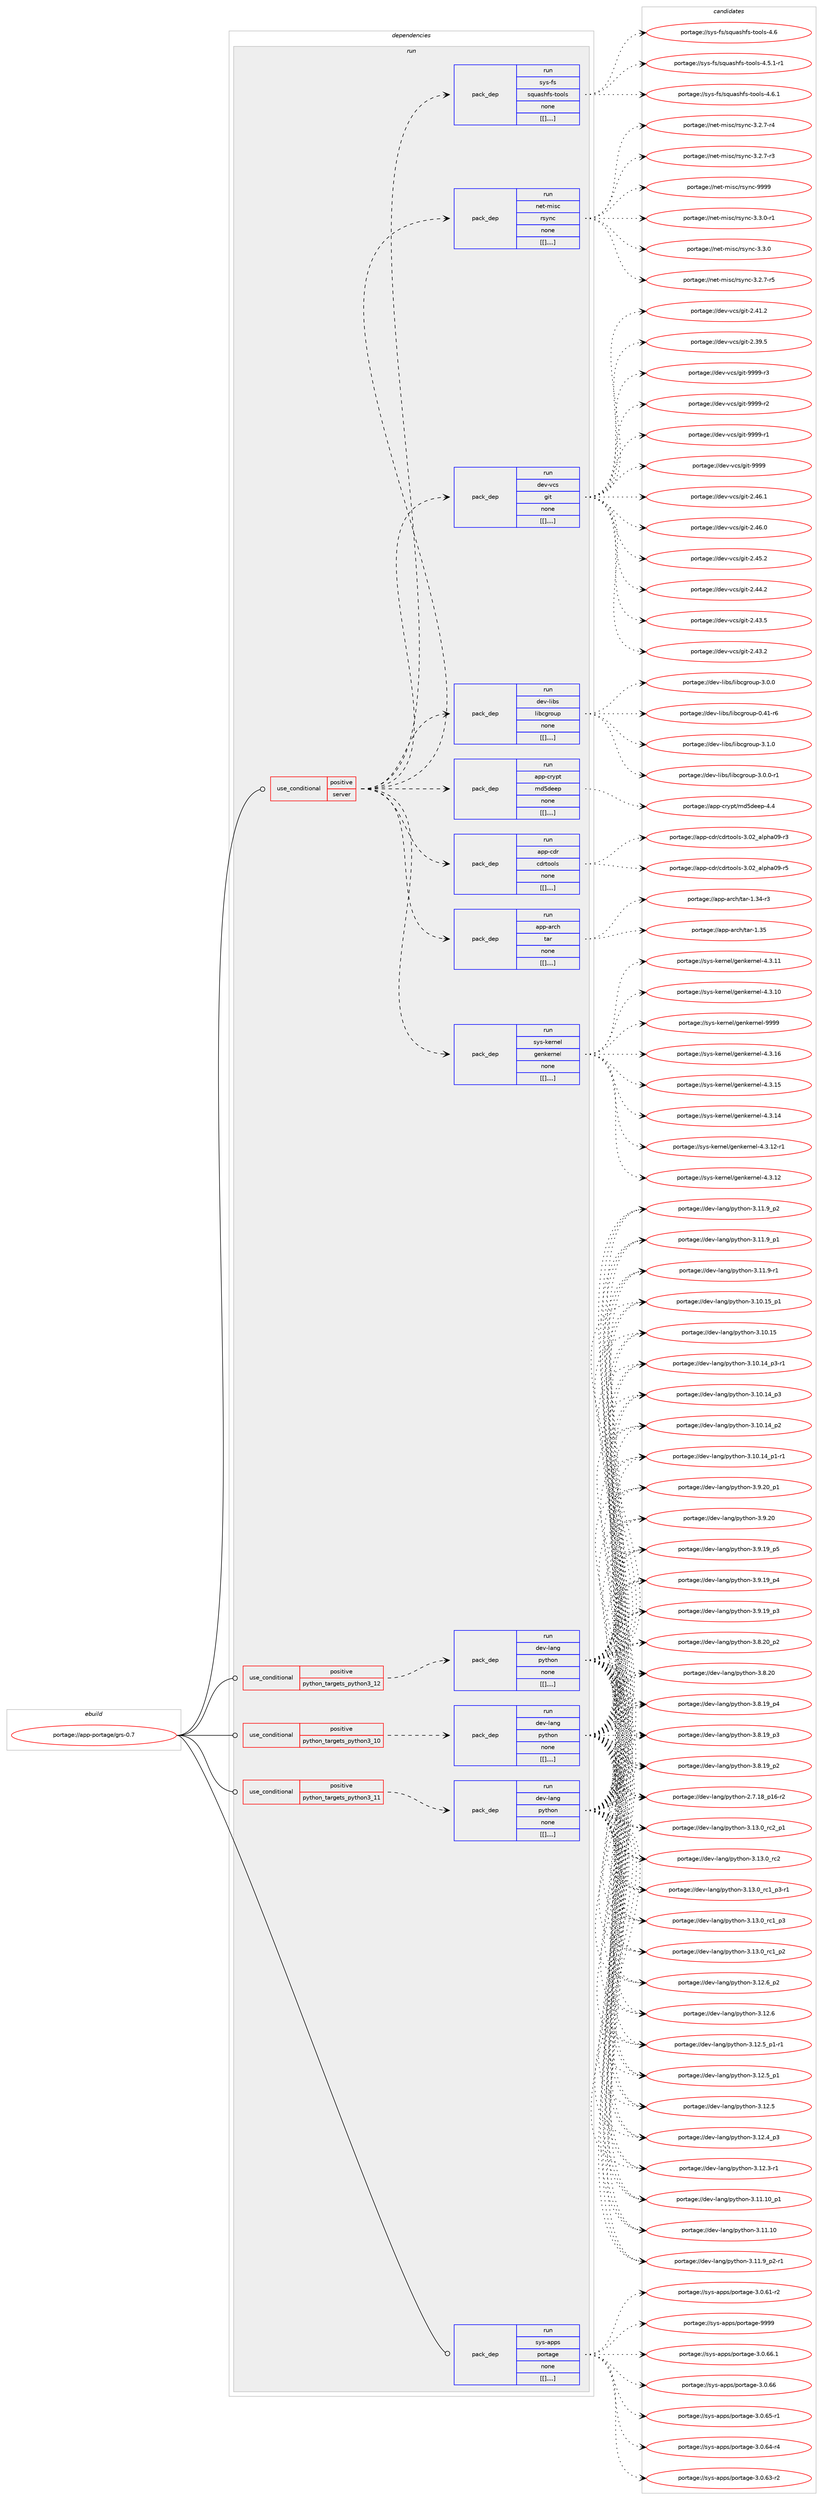 digraph prolog {

# *************
# Graph options
# *************

newrank=true;
concentrate=true;
compound=true;
graph [rankdir=LR,fontname=Helvetica,fontsize=10,ranksep=1.5];#, ranksep=2.5, nodesep=0.2];
edge  [arrowhead=vee];
node  [fontname=Helvetica,fontsize=10];

# **********
# The ebuild
# **********

subgraph cluster_leftcol {
color=gray;
label=<<i>ebuild</i>>;
id [label="portage://app-portage/grs-0.7", color=red, width=4, href="../app-portage/grs-0.7.svg"];
}

# ****************
# The dependencies
# ****************

subgraph cluster_midcol {
color=gray;
label=<<i>dependencies</i>>;
subgraph cluster_compile {
fillcolor="#eeeeee";
style=filled;
label=<<i>compile</i>>;
}
subgraph cluster_compileandrun {
fillcolor="#eeeeee";
style=filled;
label=<<i>compile and run</i>>;
}
subgraph cluster_run {
fillcolor="#eeeeee";
style=filled;
label=<<i>run</i>>;
subgraph cond14448 {
dependency51091 [label=<<TABLE BORDER="0" CELLBORDER="1" CELLSPACING="0" CELLPADDING="4"><TR><TD ROWSPAN="3" CELLPADDING="10">use_conditional</TD></TR><TR><TD>positive</TD></TR><TR><TD>python_targets_python3_10</TD></TR></TABLE>>, shape=none, color=red];
subgraph pack36184 {
dependency51092 [label=<<TABLE BORDER="0" CELLBORDER="1" CELLSPACING="0" CELLPADDING="4" WIDTH="220"><TR><TD ROWSPAN="6" CELLPADDING="30">pack_dep</TD></TR><TR><TD WIDTH="110">run</TD></TR><TR><TD>dev-lang</TD></TR><TR><TD>python</TD></TR><TR><TD>none</TD></TR><TR><TD>[[],,,,]</TD></TR></TABLE>>, shape=none, color=blue];
}
dependency51091:e -> dependency51092:w [weight=20,style="dashed",arrowhead="vee"];
}
id:e -> dependency51091:w [weight=20,style="solid",arrowhead="odot"];
subgraph cond14449 {
dependency51093 [label=<<TABLE BORDER="0" CELLBORDER="1" CELLSPACING="0" CELLPADDING="4"><TR><TD ROWSPAN="3" CELLPADDING="10">use_conditional</TD></TR><TR><TD>positive</TD></TR><TR><TD>python_targets_python3_11</TD></TR></TABLE>>, shape=none, color=red];
subgraph pack36185 {
dependency51094 [label=<<TABLE BORDER="0" CELLBORDER="1" CELLSPACING="0" CELLPADDING="4" WIDTH="220"><TR><TD ROWSPAN="6" CELLPADDING="30">pack_dep</TD></TR><TR><TD WIDTH="110">run</TD></TR><TR><TD>dev-lang</TD></TR><TR><TD>python</TD></TR><TR><TD>none</TD></TR><TR><TD>[[],,,,]</TD></TR></TABLE>>, shape=none, color=blue];
}
dependency51093:e -> dependency51094:w [weight=20,style="dashed",arrowhead="vee"];
}
id:e -> dependency51093:w [weight=20,style="solid",arrowhead="odot"];
subgraph cond14450 {
dependency51095 [label=<<TABLE BORDER="0" CELLBORDER="1" CELLSPACING="0" CELLPADDING="4"><TR><TD ROWSPAN="3" CELLPADDING="10">use_conditional</TD></TR><TR><TD>positive</TD></TR><TR><TD>python_targets_python3_12</TD></TR></TABLE>>, shape=none, color=red];
subgraph pack36186 {
dependency51096 [label=<<TABLE BORDER="0" CELLBORDER="1" CELLSPACING="0" CELLPADDING="4" WIDTH="220"><TR><TD ROWSPAN="6" CELLPADDING="30">pack_dep</TD></TR><TR><TD WIDTH="110">run</TD></TR><TR><TD>dev-lang</TD></TR><TR><TD>python</TD></TR><TR><TD>none</TD></TR><TR><TD>[[],,,,]</TD></TR></TABLE>>, shape=none, color=blue];
}
dependency51095:e -> dependency51096:w [weight=20,style="dashed",arrowhead="vee"];
}
id:e -> dependency51095:w [weight=20,style="solid",arrowhead="odot"];
subgraph cond14451 {
dependency51097 [label=<<TABLE BORDER="0" CELLBORDER="1" CELLSPACING="0" CELLPADDING="4"><TR><TD ROWSPAN="3" CELLPADDING="10">use_conditional</TD></TR><TR><TD>positive</TD></TR><TR><TD>server</TD></TR></TABLE>>, shape=none, color=red];
subgraph pack36187 {
dependency51098 [label=<<TABLE BORDER="0" CELLBORDER="1" CELLSPACING="0" CELLPADDING="4" WIDTH="220"><TR><TD ROWSPAN="6" CELLPADDING="30">pack_dep</TD></TR><TR><TD WIDTH="110">run</TD></TR><TR><TD>app-arch</TD></TR><TR><TD>tar</TD></TR><TR><TD>none</TD></TR><TR><TD>[[],,,,]</TD></TR></TABLE>>, shape=none, color=blue];
}
dependency51097:e -> dependency51098:w [weight=20,style="dashed",arrowhead="vee"];
subgraph pack36188 {
dependency51099 [label=<<TABLE BORDER="0" CELLBORDER="1" CELLSPACING="0" CELLPADDING="4" WIDTH="220"><TR><TD ROWSPAN="6" CELLPADDING="30">pack_dep</TD></TR><TR><TD WIDTH="110">run</TD></TR><TR><TD>app-cdr</TD></TR><TR><TD>cdrtools</TD></TR><TR><TD>none</TD></TR><TR><TD>[[],,,,]</TD></TR></TABLE>>, shape=none, color=blue];
}
dependency51097:e -> dependency51099:w [weight=20,style="dashed",arrowhead="vee"];
subgraph pack36189 {
dependency51100 [label=<<TABLE BORDER="0" CELLBORDER="1" CELLSPACING="0" CELLPADDING="4" WIDTH="220"><TR><TD ROWSPAN="6" CELLPADDING="30">pack_dep</TD></TR><TR><TD WIDTH="110">run</TD></TR><TR><TD>app-crypt</TD></TR><TR><TD>md5deep</TD></TR><TR><TD>none</TD></TR><TR><TD>[[],,,,]</TD></TR></TABLE>>, shape=none, color=blue];
}
dependency51097:e -> dependency51100:w [weight=20,style="dashed",arrowhead="vee"];
subgraph pack36190 {
dependency51101 [label=<<TABLE BORDER="0" CELLBORDER="1" CELLSPACING="0" CELLPADDING="4" WIDTH="220"><TR><TD ROWSPAN="6" CELLPADDING="30">pack_dep</TD></TR><TR><TD WIDTH="110">run</TD></TR><TR><TD>dev-libs</TD></TR><TR><TD>libcgroup</TD></TR><TR><TD>none</TD></TR><TR><TD>[[],,,,]</TD></TR></TABLE>>, shape=none, color=blue];
}
dependency51097:e -> dependency51101:w [weight=20,style="dashed",arrowhead="vee"];
subgraph pack36191 {
dependency51102 [label=<<TABLE BORDER="0" CELLBORDER="1" CELLSPACING="0" CELLPADDING="4" WIDTH="220"><TR><TD ROWSPAN="6" CELLPADDING="30">pack_dep</TD></TR><TR><TD WIDTH="110">run</TD></TR><TR><TD>dev-vcs</TD></TR><TR><TD>git</TD></TR><TR><TD>none</TD></TR><TR><TD>[[],,,,]</TD></TR></TABLE>>, shape=none, color=blue];
}
dependency51097:e -> dependency51102:w [weight=20,style="dashed",arrowhead="vee"];
subgraph pack36192 {
dependency51103 [label=<<TABLE BORDER="0" CELLBORDER="1" CELLSPACING="0" CELLPADDING="4" WIDTH="220"><TR><TD ROWSPAN="6" CELLPADDING="30">pack_dep</TD></TR><TR><TD WIDTH="110">run</TD></TR><TR><TD>net-misc</TD></TR><TR><TD>rsync</TD></TR><TR><TD>none</TD></TR><TR><TD>[[],,,,]</TD></TR></TABLE>>, shape=none, color=blue];
}
dependency51097:e -> dependency51103:w [weight=20,style="dashed",arrowhead="vee"];
subgraph pack36193 {
dependency51104 [label=<<TABLE BORDER="0" CELLBORDER="1" CELLSPACING="0" CELLPADDING="4" WIDTH="220"><TR><TD ROWSPAN="6" CELLPADDING="30">pack_dep</TD></TR><TR><TD WIDTH="110">run</TD></TR><TR><TD>sys-fs</TD></TR><TR><TD>squashfs-tools</TD></TR><TR><TD>none</TD></TR><TR><TD>[[],,,,]</TD></TR></TABLE>>, shape=none, color=blue];
}
dependency51097:e -> dependency51104:w [weight=20,style="dashed",arrowhead="vee"];
subgraph pack36194 {
dependency51105 [label=<<TABLE BORDER="0" CELLBORDER="1" CELLSPACING="0" CELLPADDING="4" WIDTH="220"><TR><TD ROWSPAN="6" CELLPADDING="30">pack_dep</TD></TR><TR><TD WIDTH="110">run</TD></TR><TR><TD>sys-kernel</TD></TR><TR><TD>genkernel</TD></TR><TR><TD>none</TD></TR><TR><TD>[[],,,,]</TD></TR></TABLE>>, shape=none, color=blue];
}
dependency51097:e -> dependency51105:w [weight=20,style="dashed",arrowhead="vee"];
}
id:e -> dependency51097:w [weight=20,style="solid",arrowhead="odot"];
subgraph pack36195 {
dependency51106 [label=<<TABLE BORDER="0" CELLBORDER="1" CELLSPACING="0" CELLPADDING="4" WIDTH="220"><TR><TD ROWSPAN="6" CELLPADDING="30">pack_dep</TD></TR><TR><TD WIDTH="110">run</TD></TR><TR><TD>sys-apps</TD></TR><TR><TD>portage</TD></TR><TR><TD>none</TD></TR><TR><TD>[[],,,,]</TD></TR></TABLE>>, shape=none, color=blue];
}
id:e -> dependency51106:w [weight=20,style="solid",arrowhead="odot"];
}
}

# **************
# The candidates
# **************

subgraph cluster_choices {
rank=same;
color=gray;
label=<<i>candidates</i>>;

subgraph choice36184 {
color=black;
nodesep=1;
choice100101118451089711010347112121116104111110455146495146489511499509511249 [label="portage://dev-lang/python-3.13.0_rc2_p1", color=red, width=4,href="../dev-lang/python-3.13.0_rc2_p1.svg"];
choice10010111845108971101034711212111610411111045514649514648951149950 [label="portage://dev-lang/python-3.13.0_rc2", color=red, width=4,href="../dev-lang/python-3.13.0_rc2.svg"];
choice1001011184510897110103471121211161041111104551464951464895114994995112514511449 [label="portage://dev-lang/python-3.13.0_rc1_p3-r1", color=red, width=4,href="../dev-lang/python-3.13.0_rc1_p3-r1.svg"];
choice100101118451089711010347112121116104111110455146495146489511499499511251 [label="portage://dev-lang/python-3.13.0_rc1_p3", color=red, width=4,href="../dev-lang/python-3.13.0_rc1_p3.svg"];
choice100101118451089711010347112121116104111110455146495146489511499499511250 [label="portage://dev-lang/python-3.13.0_rc1_p2", color=red, width=4,href="../dev-lang/python-3.13.0_rc1_p2.svg"];
choice100101118451089711010347112121116104111110455146495046549511250 [label="portage://dev-lang/python-3.12.6_p2", color=red, width=4,href="../dev-lang/python-3.12.6_p2.svg"];
choice10010111845108971101034711212111610411111045514649504654 [label="portage://dev-lang/python-3.12.6", color=red, width=4,href="../dev-lang/python-3.12.6.svg"];
choice1001011184510897110103471121211161041111104551464950465395112494511449 [label="portage://dev-lang/python-3.12.5_p1-r1", color=red, width=4,href="../dev-lang/python-3.12.5_p1-r1.svg"];
choice100101118451089711010347112121116104111110455146495046539511249 [label="portage://dev-lang/python-3.12.5_p1", color=red, width=4,href="../dev-lang/python-3.12.5_p1.svg"];
choice10010111845108971101034711212111610411111045514649504653 [label="portage://dev-lang/python-3.12.5", color=red, width=4,href="../dev-lang/python-3.12.5.svg"];
choice100101118451089711010347112121116104111110455146495046529511251 [label="portage://dev-lang/python-3.12.4_p3", color=red, width=4,href="../dev-lang/python-3.12.4_p3.svg"];
choice100101118451089711010347112121116104111110455146495046514511449 [label="portage://dev-lang/python-3.12.3-r1", color=red, width=4,href="../dev-lang/python-3.12.3-r1.svg"];
choice10010111845108971101034711212111610411111045514649494649489511249 [label="portage://dev-lang/python-3.11.10_p1", color=red, width=4,href="../dev-lang/python-3.11.10_p1.svg"];
choice1001011184510897110103471121211161041111104551464949464948 [label="portage://dev-lang/python-3.11.10", color=red, width=4,href="../dev-lang/python-3.11.10.svg"];
choice1001011184510897110103471121211161041111104551464949465795112504511449 [label="portage://dev-lang/python-3.11.9_p2-r1", color=red, width=4,href="../dev-lang/python-3.11.9_p2-r1.svg"];
choice100101118451089711010347112121116104111110455146494946579511250 [label="portage://dev-lang/python-3.11.9_p2", color=red, width=4,href="../dev-lang/python-3.11.9_p2.svg"];
choice100101118451089711010347112121116104111110455146494946579511249 [label="portage://dev-lang/python-3.11.9_p1", color=red, width=4,href="../dev-lang/python-3.11.9_p1.svg"];
choice100101118451089711010347112121116104111110455146494946574511449 [label="portage://dev-lang/python-3.11.9-r1", color=red, width=4,href="../dev-lang/python-3.11.9-r1.svg"];
choice10010111845108971101034711212111610411111045514649484649539511249 [label="portage://dev-lang/python-3.10.15_p1", color=red, width=4,href="../dev-lang/python-3.10.15_p1.svg"];
choice1001011184510897110103471121211161041111104551464948464953 [label="portage://dev-lang/python-3.10.15", color=red, width=4,href="../dev-lang/python-3.10.15.svg"];
choice100101118451089711010347112121116104111110455146494846495295112514511449 [label="portage://dev-lang/python-3.10.14_p3-r1", color=red, width=4,href="../dev-lang/python-3.10.14_p3-r1.svg"];
choice10010111845108971101034711212111610411111045514649484649529511251 [label="portage://dev-lang/python-3.10.14_p3", color=red, width=4,href="../dev-lang/python-3.10.14_p3.svg"];
choice10010111845108971101034711212111610411111045514649484649529511250 [label="portage://dev-lang/python-3.10.14_p2", color=red, width=4,href="../dev-lang/python-3.10.14_p2.svg"];
choice100101118451089711010347112121116104111110455146494846495295112494511449 [label="portage://dev-lang/python-3.10.14_p1-r1", color=red, width=4,href="../dev-lang/python-3.10.14_p1-r1.svg"];
choice100101118451089711010347112121116104111110455146574650489511249 [label="portage://dev-lang/python-3.9.20_p1", color=red, width=4,href="../dev-lang/python-3.9.20_p1.svg"];
choice10010111845108971101034711212111610411111045514657465048 [label="portage://dev-lang/python-3.9.20", color=red, width=4,href="../dev-lang/python-3.9.20.svg"];
choice100101118451089711010347112121116104111110455146574649579511253 [label="portage://dev-lang/python-3.9.19_p5", color=red, width=4,href="../dev-lang/python-3.9.19_p5.svg"];
choice100101118451089711010347112121116104111110455146574649579511252 [label="portage://dev-lang/python-3.9.19_p4", color=red, width=4,href="../dev-lang/python-3.9.19_p4.svg"];
choice100101118451089711010347112121116104111110455146574649579511251 [label="portage://dev-lang/python-3.9.19_p3", color=red, width=4,href="../dev-lang/python-3.9.19_p3.svg"];
choice100101118451089711010347112121116104111110455146564650489511250 [label="portage://dev-lang/python-3.8.20_p2", color=red, width=4,href="../dev-lang/python-3.8.20_p2.svg"];
choice10010111845108971101034711212111610411111045514656465048 [label="portage://dev-lang/python-3.8.20", color=red, width=4,href="../dev-lang/python-3.8.20.svg"];
choice100101118451089711010347112121116104111110455146564649579511252 [label="portage://dev-lang/python-3.8.19_p4", color=red, width=4,href="../dev-lang/python-3.8.19_p4.svg"];
choice100101118451089711010347112121116104111110455146564649579511251 [label="portage://dev-lang/python-3.8.19_p3", color=red, width=4,href="../dev-lang/python-3.8.19_p3.svg"];
choice100101118451089711010347112121116104111110455146564649579511250 [label="portage://dev-lang/python-3.8.19_p2", color=red, width=4,href="../dev-lang/python-3.8.19_p2.svg"];
choice100101118451089711010347112121116104111110455046554649569511249544511450 [label="portage://dev-lang/python-2.7.18_p16-r2", color=red, width=4,href="../dev-lang/python-2.7.18_p16-r2.svg"];
dependency51092:e -> choice100101118451089711010347112121116104111110455146495146489511499509511249:w [style=dotted,weight="100"];
dependency51092:e -> choice10010111845108971101034711212111610411111045514649514648951149950:w [style=dotted,weight="100"];
dependency51092:e -> choice1001011184510897110103471121211161041111104551464951464895114994995112514511449:w [style=dotted,weight="100"];
dependency51092:e -> choice100101118451089711010347112121116104111110455146495146489511499499511251:w [style=dotted,weight="100"];
dependency51092:e -> choice100101118451089711010347112121116104111110455146495146489511499499511250:w [style=dotted,weight="100"];
dependency51092:e -> choice100101118451089711010347112121116104111110455146495046549511250:w [style=dotted,weight="100"];
dependency51092:e -> choice10010111845108971101034711212111610411111045514649504654:w [style=dotted,weight="100"];
dependency51092:e -> choice1001011184510897110103471121211161041111104551464950465395112494511449:w [style=dotted,weight="100"];
dependency51092:e -> choice100101118451089711010347112121116104111110455146495046539511249:w [style=dotted,weight="100"];
dependency51092:e -> choice10010111845108971101034711212111610411111045514649504653:w [style=dotted,weight="100"];
dependency51092:e -> choice100101118451089711010347112121116104111110455146495046529511251:w [style=dotted,weight="100"];
dependency51092:e -> choice100101118451089711010347112121116104111110455146495046514511449:w [style=dotted,weight="100"];
dependency51092:e -> choice10010111845108971101034711212111610411111045514649494649489511249:w [style=dotted,weight="100"];
dependency51092:e -> choice1001011184510897110103471121211161041111104551464949464948:w [style=dotted,weight="100"];
dependency51092:e -> choice1001011184510897110103471121211161041111104551464949465795112504511449:w [style=dotted,weight="100"];
dependency51092:e -> choice100101118451089711010347112121116104111110455146494946579511250:w [style=dotted,weight="100"];
dependency51092:e -> choice100101118451089711010347112121116104111110455146494946579511249:w [style=dotted,weight="100"];
dependency51092:e -> choice100101118451089711010347112121116104111110455146494946574511449:w [style=dotted,weight="100"];
dependency51092:e -> choice10010111845108971101034711212111610411111045514649484649539511249:w [style=dotted,weight="100"];
dependency51092:e -> choice1001011184510897110103471121211161041111104551464948464953:w [style=dotted,weight="100"];
dependency51092:e -> choice100101118451089711010347112121116104111110455146494846495295112514511449:w [style=dotted,weight="100"];
dependency51092:e -> choice10010111845108971101034711212111610411111045514649484649529511251:w [style=dotted,weight="100"];
dependency51092:e -> choice10010111845108971101034711212111610411111045514649484649529511250:w [style=dotted,weight="100"];
dependency51092:e -> choice100101118451089711010347112121116104111110455146494846495295112494511449:w [style=dotted,weight="100"];
dependency51092:e -> choice100101118451089711010347112121116104111110455146574650489511249:w [style=dotted,weight="100"];
dependency51092:e -> choice10010111845108971101034711212111610411111045514657465048:w [style=dotted,weight="100"];
dependency51092:e -> choice100101118451089711010347112121116104111110455146574649579511253:w [style=dotted,weight="100"];
dependency51092:e -> choice100101118451089711010347112121116104111110455146574649579511252:w [style=dotted,weight="100"];
dependency51092:e -> choice100101118451089711010347112121116104111110455146574649579511251:w [style=dotted,weight="100"];
dependency51092:e -> choice100101118451089711010347112121116104111110455146564650489511250:w [style=dotted,weight="100"];
dependency51092:e -> choice10010111845108971101034711212111610411111045514656465048:w [style=dotted,weight="100"];
dependency51092:e -> choice100101118451089711010347112121116104111110455146564649579511252:w [style=dotted,weight="100"];
dependency51092:e -> choice100101118451089711010347112121116104111110455146564649579511251:w [style=dotted,weight="100"];
dependency51092:e -> choice100101118451089711010347112121116104111110455146564649579511250:w [style=dotted,weight="100"];
dependency51092:e -> choice100101118451089711010347112121116104111110455046554649569511249544511450:w [style=dotted,weight="100"];
}
subgraph choice36185 {
color=black;
nodesep=1;
choice100101118451089711010347112121116104111110455146495146489511499509511249 [label="portage://dev-lang/python-3.13.0_rc2_p1", color=red, width=4,href="../dev-lang/python-3.13.0_rc2_p1.svg"];
choice10010111845108971101034711212111610411111045514649514648951149950 [label="portage://dev-lang/python-3.13.0_rc2", color=red, width=4,href="../dev-lang/python-3.13.0_rc2.svg"];
choice1001011184510897110103471121211161041111104551464951464895114994995112514511449 [label="portage://dev-lang/python-3.13.0_rc1_p3-r1", color=red, width=4,href="../dev-lang/python-3.13.0_rc1_p3-r1.svg"];
choice100101118451089711010347112121116104111110455146495146489511499499511251 [label="portage://dev-lang/python-3.13.0_rc1_p3", color=red, width=4,href="../dev-lang/python-3.13.0_rc1_p3.svg"];
choice100101118451089711010347112121116104111110455146495146489511499499511250 [label="portage://dev-lang/python-3.13.0_rc1_p2", color=red, width=4,href="../dev-lang/python-3.13.0_rc1_p2.svg"];
choice100101118451089711010347112121116104111110455146495046549511250 [label="portage://dev-lang/python-3.12.6_p2", color=red, width=4,href="../dev-lang/python-3.12.6_p2.svg"];
choice10010111845108971101034711212111610411111045514649504654 [label="portage://dev-lang/python-3.12.6", color=red, width=4,href="../dev-lang/python-3.12.6.svg"];
choice1001011184510897110103471121211161041111104551464950465395112494511449 [label="portage://dev-lang/python-3.12.5_p1-r1", color=red, width=4,href="../dev-lang/python-3.12.5_p1-r1.svg"];
choice100101118451089711010347112121116104111110455146495046539511249 [label="portage://dev-lang/python-3.12.5_p1", color=red, width=4,href="../dev-lang/python-3.12.5_p1.svg"];
choice10010111845108971101034711212111610411111045514649504653 [label="portage://dev-lang/python-3.12.5", color=red, width=4,href="../dev-lang/python-3.12.5.svg"];
choice100101118451089711010347112121116104111110455146495046529511251 [label="portage://dev-lang/python-3.12.4_p3", color=red, width=4,href="../dev-lang/python-3.12.4_p3.svg"];
choice100101118451089711010347112121116104111110455146495046514511449 [label="portage://dev-lang/python-3.12.3-r1", color=red, width=4,href="../dev-lang/python-3.12.3-r1.svg"];
choice10010111845108971101034711212111610411111045514649494649489511249 [label="portage://dev-lang/python-3.11.10_p1", color=red, width=4,href="../dev-lang/python-3.11.10_p1.svg"];
choice1001011184510897110103471121211161041111104551464949464948 [label="portage://dev-lang/python-3.11.10", color=red, width=4,href="../dev-lang/python-3.11.10.svg"];
choice1001011184510897110103471121211161041111104551464949465795112504511449 [label="portage://dev-lang/python-3.11.9_p2-r1", color=red, width=4,href="../dev-lang/python-3.11.9_p2-r1.svg"];
choice100101118451089711010347112121116104111110455146494946579511250 [label="portage://dev-lang/python-3.11.9_p2", color=red, width=4,href="../dev-lang/python-3.11.9_p2.svg"];
choice100101118451089711010347112121116104111110455146494946579511249 [label="portage://dev-lang/python-3.11.9_p1", color=red, width=4,href="../dev-lang/python-3.11.9_p1.svg"];
choice100101118451089711010347112121116104111110455146494946574511449 [label="portage://dev-lang/python-3.11.9-r1", color=red, width=4,href="../dev-lang/python-3.11.9-r1.svg"];
choice10010111845108971101034711212111610411111045514649484649539511249 [label="portage://dev-lang/python-3.10.15_p1", color=red, width=4,href="../dev-lang/python-3.10.15_p1.svg"];
choice1001011184510897110103471121211161041111104551464948464953 [label="portage://dev-lang/python-3.10.15", color=red, width=4,href="../dev-lang/python-3.10.15.svg"];
choice100101118451089711010347112121116104111110455146494846495295112514511449 [label="portage://dev-lang/python-3.10.14_p3-r1", color=red, width=4,href="../dev-lang/python-3.10.14_p3-r1.svg"];
choice10010111845108971101034711212111610411111045514649484649529511251 [label="portage://dev-lang/python-3.10.14_p3", color=red, width=4,href="../dev-lang/python-3.10.14_p3.svg"];
choice10010111845108971101034711212111610411111045514649484649529511250 [label="portage://dev-lang/python-3.10.14_p2", color=red, width=4,href="../dev-lang/python-3.10.14_p2.svg"];
choice100101118451089711010347112121116104111110455146494846495295112494511449 [label="portage://dev-lang/python-3.10.14_p1-r1", color=red, width=4,href="../dev-lang/python-3.10.14_p1-r1.svg"];
choice100101118451089711010347112121116104111110455146574650489511249 [label="portage://dev-lang/python-3.9.20_p1", color=red, width=4,href="../dev-lang/python-3.9.20_p1.svg"];
choice10010111845108971101034711212111610411111045514657465048 [label="portage://dev-lang/python-3.9.20", color=red, width=4,href="../dev-lang/python-3.9.20.svg"];
choice100101118451089711010347112121116104111110455146574649579511253 [label="portage://dev-lang/python-3.9.19_p5", color=red, width=4,href="../dev-lang/python-3.9.19_p5.svg"];
choice100101118451089711010347112121116104111110455146574649579511252 [label="portage://dev-lang/python-3.9.19_p4", color=red, width=4,href="../dev-lang/python-3.9.19_p4.svg"];
choice100101118451089711010347112121116104111110455146574649579511251 [label="portage://dev-lang/python-3.9.19_p3", color=red, width=4,href="../dev-lang/python-3.9.19_p3.svg"];
choice100101118451089711010347112121116104111110455146564650489511250 [label="portage://dev-lang/python-3.8.20_p2", color=red, width=4,href="../dev-lang/python-3.8.20_p2.svg"];
choice10010111845108971101034711212111610411111045514656465048 [label="portage://dev-lang/python-3.8.20", color=red, width=4,href="../dev-lang/python-3.8.20.svg"];
choice100101118451089711010347112121116104111110455146564649579511252 [label="portage://dev-lang/python-3.8.19_p4", color=red, width=4,href="../dev-lang/python-3.8.19_p4.svg"];
choice100101118451089711010347112121116104111110455146564649579511251 [label="portage://dev-lang/python-3.8.19_p3", color=red, width=4,href="../dev-lang/python-3.8.19_p3.svg"];
choice100101118451089711010347112121116104111110455146564649579511250 [label="portage://dev-lang/python-3.8.19_p2", color=red, width=4,href="../dev-lang/python-3.8.19_p2.svg"];
choice100101118451089711010347112121116104111110455046554649569511249544511450 [label="portage://dev-lang/python-2.7.18_p16-r2", color=red, width=4,href="../dev-lang/python-2.7.18_p16-r2.svg"];
dependency51094:e -> choice100101118451089711010347112121116104111110455146495146489511499509511249:w [style=dotted,weight="100"];
dependency51094:e -> choice10010111845108971101034711212111610411111045514649514648951149950:w [style=dotted,weight="100"];
dependency51094:e -> choice1001011184510897110103471121211161041111104551464951464895114994995112514511449:w [style=dotted,weight="100"];
dependency51094:e -> choice100101118451089711010347112121116104111110455146495146489511499499511251:w [style=dotted,weight="100"];
dependency51094:e -> choice100101118451089711010347112121116104111110455146495146489511499499511250:w [style=dotted,weight="100"];
dependency51094:e -> choice100101118451089711010347112121116104111110455146495046549511250:w [style=dotted,weight="100"];
dependency51094:e -> choice10010111845108971101034711212111610411111045514649504654:w [style=dotted,weight="100"];
dependency51094:e -> choice1001011184510897110103471121211161041111104551464950465395112494511449:w [style=dotted,weight="100"];
dependency51094:e -> choice100101118451089711010347112121116104111110455146495046539511249:w [style=dotted,weight="100"];
dependency51094:e -> choice10010111845108971101034711212111610411111045514649504653:w [style=dotted,weight="100"];
dependency51094:e -> choice100101118451089711010347112121116104111110455146495046529511251:w [style=dotted,weight="100"];
dependency51094:e -> choice100101118451089711010347112121116104111110455146495046514511449:w [style=dotted,weight="100"];
dependency51094:e -> choice10010111845108971101034711212111610411111045514649494649489511249:w [style=dotted,weight="100"];
dependency51094:e -> choice1001011184510897110103471121211161041111104551464949464948:w [style=dotted,weight="100"];
dependency51094:e -> choice1001011184510897110103471121211161041111104551464949465795112504511449:w [style=dotted,weight="100"];
dependency51094:e -> choice100101118451089711010347112121116104111110455146494946579511250:w [style=dotted,weight="100"];
dependency51094:e -> choice100101118451089711010347112121116104111110455146494946579511249:w [style=dotted,weight="100"];
dependency51094:e -> choice100101118451089711010347112121116104111110455146494946574511449:w [style=dotted,weight="100"];
dependency51094:e -> choice10010111845108971101034711212111610411111045514649484649539511249:w [style=dotted,weight="100"];
dependency51094:e -> choice1001011184510897110103471121211161041111104551464948464953:w [style=dotted,weight="100"];
dependency51094:e -> choice100101118451089711010347112121116104111110455146494846495295112514511449:w [style=dotted,weight="100"];
dependency51094:e -> choice10010111845108971101034711212111610411111045514649484649529511251:w [style=dotted,weight="100"];
dependency51094:e -> choice10010111845108971101034711212111610411111045514649484649529511250:w [style=dotted,weight="100"];
dependency51094:e -> choice100101118451089711010347112121116104111110455146494846495295112494511449:w [style=dotted,weight="100"];
dependency51094:e -> choice100101118451089711010347112121116104111110455146574650489511249:w [style=dotted,weight="100"];
dependency51094:e -> choice10010111845108971101034711212111610411111045514657465048:w [style=dotted,weight="100"];
dependency51094:e -> choice100101118451089711010347112121116104111110455146574649579511253:w [style=dotted,weight="100"];
dependency51094:e -> choice100101118451089711010347112121116104111110455146574649579511252:w [style=dotted,weight="100"];
dependency51094:e -> choice100101118451089711010347112121116104111110455146574649579511251:w [style=dotted,weight="100"];
dependency51094:e -> choice100101118451089711010347112121116104111110455146564650489511250:w [style=dotted,weight="100"];
dependency51094:e -> choice10010111845108971101034711212111610411111045514656465048:w [style=dotted,weight="100"];
dependency51094:e -> choice100101118451089711010347112121116104111110455146564649579511252:w [style=dotted,weight="100"];
dependency51094:e -> choice100101118451089711010347112121116104111110455146564649579511251:w [style=dotted,weight="100"];
dependency51094:e -> choice100101118451089711010347112121116104111110455146564649579511250:w [style=dotted,weight="100"];
dependency51094:e -> choice100101118451089711010347112121116104111110455046554649569511249544511450:w [style=dotted,weight="100"];
}
subgraph choice36186 {
color=black;
nodesep=1;
choice100101118451089711010347112121116104111110455146495146489511499509511249 [label="portage://dev-lang/python-3.13.0_rc2_p1", color=red, width=4,href="../dev-lang/python-3.13.0_rc2_p1.svg"];
choice10010111845108971101034711212111610411111045514649514648951149950 [label="portage://dev-lang/python-3.13.0_rc2", color=red, width=4,href="../dev-lang/python-3.13.0_rc2.svg"];
choice1001011184510897110103471121211161041111104551464951464895114994995112514511449 [label="portage://dev-lang/python-3.13.0_rc1_p3-r1", color=red, width=4,href="../dev-lang/python-3.13.0_rc1_p3-r1.svg"];
choice100101118451089711010347112121116104111110455146495146489511499499511251 [label="portage://dev-lang/python-3.13.0_rc1_p3", color=red, width=4,href="../dev-lang/python-3.13.0_rc1_p3.svg"];
choice100101118451089711010347112121116104111110455146495146489511499499511250 [label="portage://dev-lang/python-3.13.0_rc1_p2", color=red, width=4,href="../dev-lang/python-3.13.0_rc1_p2.svg"];
choice100101118451089711010347112121116104111110455146495046549511250 [label="portage://dev-lang/python-3.12.6_p2", color=red, width=4,href="../dev-lang/python-3.12.6_p2.svg"];
choice10010111845108971101034711212111610411111045514649504654 [label="portage://dev-lang/python-3.12.6", color=red, width=4,href="../dev-lang/python-3.12.6.svg"];
choice1001011184510897110103471121211161041111104551464950465395112494511449 [label="portage://dev-lang/python-3.12.5_p1-r1", color=red, width=4,href="../dev-lang/python-3.12.5_p1-r1.svg"];
choice100101118451089711010347112121116104111110455146495046539511249 [label="portage://dev-lang/python-3.12.5_p1", color=red, width=4,href="../dev-lang/python-3.12.5_p1.svg"];
choice10010111845108971101034711212111610411111045514649504653 [label="portage://dev-lang/python-3.12.5", color=red, width=4,href="../dev-lang/python-3.12.5.svg"];
choice100101118451089711010347112121116104111110455146495046529511251 [label="portage://dev-lang/python-3.12.4_p3", color=red, width=4,href="../dev-lang/python-3.12.4_p3.svg"];
choice100101118451089711010347112121116104111110455146495046514511449 [label="portage://dev-lang/python-3.12.3-r1", color=red, width=4,href="../dev-lang/python-3.12.3-r1.svg"];
choice10010111845108971101034711212111610411111045514649494649489511249 [label="portage://dev-lang/python-3.11.10_p1", color=red, width=4,href="../dev-lang/python-3.11.10_p1.svg"];
choice1001011184510897110103471121211161041111104551464949464948 [label="portage://dev-lang/python-3.11.10", color=red, width=4,href="../dev-lang/python-3.11.10.svg"];
choice1001011184510897110103471121211161041111104551464949465795112504511449 [label="portage://dev-lang/python-3.11.9_p2-r1", color=red, width=4,href="../dev-lang/python-3.11.9_p2-r1.svg"];
choice100101118451089711010347112121116104111110455146494946579511250 [label="portage://dev-lang/python-3.11.9_p2", color=red, width=4,href="../dev-lang/python-3.11.9_p2.svg"];
choice100101118451089711010347112121116104111110455146494946579511249 [label="portage://dev-lang/python-3.11.9_p1", color=red, width=4,href="../dev-lang/python-3.11.9_p1.svg"];
choice100101118451089711010347112121116104111110455146494946574511449 [label="portage://dev-lang/python-3.11.9-r1", color=red, width=4,href="../dev-lang/python-3.11.9-r1.svg"];
choice10010111845108971101034711212111610411111045514649484649539511249 [label="portage://dev-lang/python-3.10.15_p1", color=red, width=4,href="../dev-lang/python-3.10.15_p1.svg"];
choice1001011184510897110103471121211161041111104551464948464953 [label="portage://dev-lang/python-3.10.15", color=red, width=4,href="../dev-lang/python-3.10.15.svg"];
choice100101118451089711010347112121116104111110455146494846495295112514511449 [label="portage://dev-lang/python-3.10.14_p3-r1", color=red, width=4,href="../dev-lang/python-3.10.14_p3-r1.svg"];
choice10010111845108971101034711212111610411111045514649484649529511251 [label="portage://dev-lang/python-3.10.14_p3", color=red, width=4,href="../dev-lang/python-3.10.14_p3.svg"];
choice10010111845108971101034711212111610411111045514649484649529511250 [label="portage://dev-lang/python-3.10.14_p2", color=red, width=4,href="../dev-lang/python-3.10.14_p2.svg"];
choice100101118451089711010347112121116104111110455146494846495295112494511449 [label="portage://dev-lang/python-3.10.14_p1-r1", color=red, width=4,href="../dev-lang/python-3.10.14_p1-r1.svg"];
choice100101118451089711010347112121116104111110455146574650489511249 [label="portage://dev-lang/python-3.9.20_p1", color=red, width=4,href="../dev-lang/python-3.9.20_p1.svg"];
choice10010111845108971101034711212111610411111045514657465048 [label="portage://dev-lang/python-3.9.20", color=red, width=4,href="../dev-lang/python-3.9.20.svg"];
choice100101118451089711010347112121116104111110455146574649579511253 [label="portage://dev-lang/python-3.9.19_p5", color=red, width=4,href="../dev-lang/python-3.9.19_p5.svg"];
choice100101118451089711010347112121116104111110455146574649579511252 [label="portage://dev-lang/python-3.9.19_p4", color=red, width=4,href="../dev-lang/python-3.9.19_p4.svg"];
choice100101118451089711010347112121116104111110455146574649579511251 [label="portage://dev-lang/python-3.9.19_p3", color=red, width=4,href="../dev-lang/python-3.9.19_p3.svg"];
choice100101118451089711010347112121116104111110455146564650489511250 [label="portage://dev-lang/python-3.8.20_p2", color=red, width=4,href="../dev-lang/python-3.8.20_p2.svg"];
choice10010111845108971101034711212111610411111045514656465048 [label="portage://dev-lang/python-3.8.20", color=red, width=4,href="../dev-lang/python-3.8.20.svg"];
choice100101118451089711010347112121116104111110455146564649579511252 [label="portage://dev-lang/python-3.8.19_p4", color=red, width=4,href="../dev-lang/python-3.8.19_p4.svg"];
choice100101118451089711010347112121116104111110455146564649579511251 [label="portage://dev-lang/python-3.8.19_p3", color=red, width=4,href="../dev-lang/python-3.8.19_p3.svg"];
choice100101118451089711010347112121116104111110455146564649579511250 [label="portage://dev-lang/python-3.8.19_p2", color=red, width=4,href="../dev-lang/python-3.8.19_p2.svg"];
choice100101118451089711010347112121116104111110455046554649569511249544511450 [label="portage://dev-lang/python-2.7.18_p16-r2", color=red, width=4,href="../dev-lang/python-2.7.18_p16-r2.svg"];
dependency51096:e -> choice100101118451089711010347112121116104111110455146495146489511499509511249:w [style=dotted,weight="100"];
dependency51096:e -> choice10010111845108971101034711212111610411111045514649514648951149950:w [style=dotted,weight="100"];
dependency51096:e -> choice1001011184510897110103471121211161041111104551464951464895114994995112514511449:w [style=dotted,weight="100"];
dependency51096:e -> choice100101118451089711010347112121116104111110455146495146489511499499511251:w [style=dotted,weight="100"];
dependency51096:e -> choice100101118451089711010347112121116104111110455146495146489511499499511250:w [style=dotted,weight="100"];
dependency51096:e -> choice100101118451089711010347112121116104111110455146495046549511250:w [style=dotted,weight="100"];
dependency51096:e -> choice10010111845108971101034711212111610411111045514649504654:w [style=dotted,weight="100"];
dependency51096:e -> choice1001011184510897110103471121211161041111104551464950465395112494511449:w [style=dotted,weight="100"];
dependency51096:e -> choice100101118451089711010347112121116104111110455146495046539511249:w [style=dotted,weight="100"];
dependency51096:e -> choice10010111845108971101034711212111610411111045514649504653:w [style=dotted,weight="100"];
dependency51096:e -> choice100101118451089711010347112121116104111110455146495046529511251:w [style=dotted,weight="100"];
dependency51096:e -> choice100101118451089711010347112121116104111110455146495046514511449:w [style=dotted,weight="100"];
dependency51096:e -> choice10010111845108971101034711212111610411111045514649494649489511249:w [style=dotted,weight="100"];
dependency51096:e -> choice1001011184510897110103471121211161041111104551464949464948:w [style=dotted,weight="100"];
dependency51096:e -> choice1001011184510897110103471121211161041111104551464949465795112504511449:w [style=dotted,weight="100"];
dependency51096:e -> choice100101118451089711010347112121116104111110455146494946579511250:w [style=dotted,weight="100"];
dependency51096:e -> choice100101118451089711010347112121116104111110455146494946579511249:w [style=dotted,weight="100"];
dependency51096:e -> choice100101118451089711010347112121116104111110455146494946574511449:w [style=dotted,weight="100"];
dependency51096:e -> choice10010111845108971101034711212111610411111045514649484649539511249:w [style=dotted,weight="100"];
dependency51096:e -> choice1001011184510897110103471121211161041111104551464948464953:w [style=dotted,weight="100"];
dependency51096:e -> choice100101118451089711010347112121116104111110455146494846495295112514511449:w [style=dotted,weight="100"];
dependency51096:e -> choice10010111845108971101034711212111610411111045514649484649529511251:w [style=dotted,weight="100"];
dependency51096:e -> choice10010111845108971101034711212111610411111045514649484649529511250:w [style=dotted,weight="100"];
dependency51096:e -> choice100101118451089711010347112121116104111110455146494846495295112494511449:w [style=dotted,weight="100"];
dependency51096:e -> choice100101118451089711010347112121116104111110455146574650489511249:w [style=dotted,weight="100"];
dependency51096:e -> choice10010111845108971101034711212111610411111045514657465048:w [style=dotted,weight="100"];
dependency51096:e -> choice100101118451089711010347112121116104111110455146574649579511253:w [style=dotted,weight="100"];
dependency51096:e -> choice100101118451089711010347112121116104111110455146574649579511252:w [style=dotted,weight="100"];
dependency51096:e -> choice100101118451089711010347112121116104111110455146574649579511251:w [style=dotted,weight="100"];
dependency51096:e -> choice100101118451089711010347112121116104111110455146564650489511250:w [style=dotted,weight="100"];
dependency51096:e -> choice10010111845108971101034711212111610411111045514656465048:w [style=dotted,weight="100"];
dependency51096:e -> choice100101118451089711010347112121116104111110455146564649579511252:w [style=dotted,weight="100"];
dependency51096:e -> choice100101118451089711010347112121116104111110455146564649579511251:w [style=dotted,weight="100"];
dependency51096:e -> choice100101118451089711010347112121116104111110455146564649579511250:w [style=dotted,weight="100"];
dependency51096:e -> choice100101118451089711010347112121116104111110455046554649569511249544511450:w [style=dotted,weight="100"];
}
subgraph choice36187 {
color=black;
nodesep=1;
choice9711211245971149910447116971144549465153 [label="portage://app-arch/tar-1.35", color=red, width=4,href="../app-arch/tar-1.35.svg"];
choice97112112459711499104471169711445494651524511451 [label="portage://app-arch/tar-1.34-r3", color=red, width=4,href="../app-arch/tar-1.34-r3.svg"];
dependency51098:e -> choice9711211245971149910447116971144549465153:w [style=dotted,weight="100"];
dependency51098:e -> choice97112112459711499104471169711445494651524511451:w [style=dotted,weight="100"];
}
subgraph choice36188 {
color=black;
nodesep=1;
choice9711211245991001144799100114116111111108115455146485095971081121049748574511453 [label="portage://app-cdr/cdrtools-3.02_alpha09-r5", color=red, width=4,href="../app-cdr/cdrtools-3.02_alpha09-r5.svg"];
choice9711211245991001144799100114116111111108115455146485095971081121049748574511451 [label="portage://app-cdr/cdrtools-3.02_alpha09-r3", color=red, width=4,href="../app-cdr/cdrtools-3.02_alpha09-r3.svg"];
dependency51099:e -> choice9711211245991001144799100114116111111108115455146485095971081121049748574511453:w [style=dotted,weight="100"];
dependency51099:e -> choice9711211245991001144799100114116111111108115455146485095971081121049748574511451:w [style=dotted,weight="100"];
}
subgraph choice36189 {
color=black;
nodesep=1;
choice971121124599114121112116471091005310010110111245524652 [label="portage://app-crypt/md5deep-4.4", color=red, width=4,href="../app-crypt/md5deep-4.4.svg"];
dependency51100:e -> choice971121124599114121112116471091005310010110111245524652:w [style=dotted,weight="100"];
}
subgraph choice36190 {
color=black;
nodesep=1;
choice1001011184510810598115471081059899103114111117112455146494648 [label="portage://dev-libs/libcgroup-3.1.0", color=red, width=4,href="../dev-libs/libcgroup-3.1.0.svg"];
choice10010111845108105981154710810598991031141111171124551464846484511449 [label="portage://dev-libs/libcgroup-3.0.0-r1", color=red, width=4,href="../dev-libs/libcgroup-3.0.0-r1.svg"];
choice1001011184510810598115471081059899103114111117112455146484648 [label="portage://dev-libs/libcgroup-3.0.0", color=red, width=4,href="../dev-libs/libcgroup-3.0.0.svg"];
choice100101118451081059811547108105989910311411111711245484652494511454 [label="portage://dev-libs/libcgroup-0.41-r6", color=red, width=4,href="../dev-libs/libcgroup-0.41-r6.svg"];
dependency51101:e -> choice1001011184510810598115471081059899103114111117112455146494648:w [style=dotted,weight="100"];
dependency51101:e -> choice10010111845108105981154710810598991031141111171124551464846484511449:w [style=dotted,weight="100"];
dependency51101:e -> choice1001011184510810598115471081059899103114111117112455146484648:w [style=dotted,weight="100"];
dependency51101:e -> choice100101118451081059811547108105989910311411111711245484652494511454:w [style=dotted,weight="100"];
}
subgraph choice36191 {
color=black;
nodesep=1;
choice10010111845118991154710310511645575757574511451 [label="portage://dev-vcs/git-9999-r3", color=red, width=4,href="../dev-vcs/git-9999-r3.svg"];
choice10010111845118991154710310511645575757574511450 [label="portage://dev-vcs/git-9999-r2", color=red, width=4,href="../dev-vcs/git-9999-r2.svg"];
choice10010111845118991154710310511645575757574511449 [label="portage://dev-vcs/git-9999-r1", color=red, width=4,href="../dev-vcs/git-9999-r1.svg"];
choice1001011184511899115471031051164557575757 [label="portage://dev-vcs/git-9999", color=red, width=4,href="../dev-vcs/git-9999.svg"];
choice10010111845118991154710310511645504652544649 [label="portage://dev-vcs/git-2.46.1", color=red, width=4,href="../dev-vcs/git-2.46.1.svg"];
choice10010111845118991154710310511645504652544648 [label="portage://dev-vcs/git-2.46.0", color=red, width=4,href="../dev-vcs/git-2.46.0.svg"];
choice10010111845118991154710310511645504652534650 [label="portage://dev-vcs/git-2.45.2", color=red, width=4,href="../dev-vcs/git-2.45.2.svg"];
choice10010111845118991154710310511645504652524650 [label="portage://dev-vcs/git-2.44.2", color=red, width=4,href="../dev-vcs/git-2.44.2.svg"];
choice10010111845118991154710310511645504652514653 [label="portage://dev-vcs/git-2.43.5", color=red, width=4,href="../dev-vcs/git-2.43.5.svg"];
choice10010111845118991154710310511645504652514650 [label="portage://dev-vcs/git-2.43.2", color=red, width=4,href="../dev-vcs/git-2.43.2.svg"];
choice10010111845118991154710310511645504652494650 [label="portage://dev-vcs/git-2.41.2", color=red, width=4,href="../dev-vcs/git-2.41.2.svg"];
choice10010111845118991154710310511645504651574653 [label="portage://dev-vcs/git-2.39.5", color=red, width=4,href="../dev-vcs/git-2.39.5.svg"];
dependency51102:e -> choice10010111845118991154710310511645575757574511451:w [style=dotted,weight="100"];
dependency51102:e -> choice10010111845118991154710310511645575757574511450:w [style=dotted,weight="100"];
dependency51102:e -> choice10010111845118991154710310511645575757574511449:w [style=dotted,weight="100"];
dependency51102:e -> choice1001011184511899115471031051164557575757:w [style=dotted,weight="100"];
dependency51102:e -> choice10010111845118991154710310511645504652544649:w [style=dotted,weight="100"];
dependency51102:e -> choice10010111845118991154710310511645504652544648:w [style=dotted,weight="100"];
dependency51102:e -> choice10010111845118991154710310511645504652534650:w [style=dotted,weight="100"];
dependency51102:e -> choice10010111845118991154710310511645504652524650:w [style=dotted,weight="100"];
dependency51102:e -> choice10010111845118991154710310511645504652514653:w [style=dotted,weight="100"];
dependency51102:e -> choice10010111845118991154710310511645504652514650:w [style=dotted,weight="100"];
dependency51102:e -> choice10010111845118991154710310511645504652494650:w [style=dotted,weight="100"];
dependency51102:e -> choice10010111845118991154710310511645504651574653:w [style=dotted,weight="100"];
}
subgraph choice36192 {
color=black;
nodesep=1;
choice110101116451091051159947114115121110994557575757 [label="portage://net-misc/rsync-9999", color=red, width=4,href="../net-misc/rsync-9999.svg"];
choice110101116451091051159947114115121110994551465146484511449 [label="portage://net-misc/rsync-3.3.0-r1", color=red, width=4,href="../net-misc/rsync-3.3.0-r1.svg"];
choice11010111645109105115994711411512111099455146514648 [label="portage://net-misc/rsync-3.3.0", color=red, width=4,href="../net-misc/rsync-3.3.0.svg"];
choice110101116451091051159947114115121110994551465046554511453 [label="portage://net-misc/rsync-3.2.7-r5", color=red, width=4,href="../net-misc/rsync-3.2.7-r5.svg"];
choice110101116451091051159947114115121110994551465046554511452 [label="portage://net-misc/rsync-3.2.7-r4", color=red, width=4,href="../net-misc/rsync-3.2.7-r4.svg"];
choice110101116451091051159947114115121110994551465046554511451 [label="portage://net-misc/rsync-3.2.7-r3", color=red, width=4,href="../net-misc/rsync-3.2.7-r3.svg"];
dependency51103:e -> choice110101116451091051159947114115121110994557575757:w [style=dotted,weight="100"];
dependency51103:e -> choice110101116451091051159947114115121110994551465146484511449:w [style=dotted,weight="100"];
dependency51103:e -> choice11010111645109105115994711411512111099455146514648:w [style=dotted,weight="100"];
dependency51103:e -> choice110101116451091051159947114115121110994551465046554511453:w [style=dotted,weight="100"];
dependency51103:e -> choice110101116451091051159947114115121110994551465046554511452:w [style=dotted,weight="100"];
dependency51103:e -> choice110101116451091051159947114115121110994551465046554511451:w [style=dotted,weight="100"];
}
subgraph choice36193 {
color=black;
nodesep=1;
choice11512111545102115471151131179711510410211545116111111108115455246544649 [label="portage://sys-fs/squashfs-tools-4.6.1", color=red, width=4,href="../sys-fs/squashfs-tools-4.6.1.svg"];
choice1151211154510211547115113117971151041021154511611111110811545524654 [label="portage://sys-fs/squashfs-tools-4.6", color=red, width=4,href="../sys-fs/squashfs-tools-4.6.svg"];
choice115121115451021154711511311797115104102115451161111111081154552465346494511449 [label="portage://sys-fs/squashfs-tools-4.5.1-r1", color=red, width=4,href="../sys-fs/squashfs-tools-4.5.1-r1.svg"];
dependency51104:e -> choice11512111545102115471151131179711510410211545116111111108115455246544649:w [style=dotted,weight="100"];
dependency51104:e -> choice1151211154510211547115113117971151041021154511611111110811545524654:w [style=dotted,weight="100"];
dependency51104:e -> choice115121115451021154711511311797115104102115451161111111081154552465346494511449:w [style=dotted,weight="100"];
}
subgraph choice36194 {
color=black;
nodesep=1;
choice11512111545107101114110101108471031011101071011141101011084557575757 [label="portage://sys-kernel/genkernel-9999", color=red, width=4,href="../sys-kernel/genkernel-9999.svg"];
choice115121115451071011141101011084710310111010710111411010110845524651464954 [label="portage://sys-kernel/genkernel-4.3.16", color=red, width=4,href="../sys-kernel/genkernel-4.3.16.svg"];
choice115121115451071011141101011084710310111010710111411010110845524651464953 [label="portage://sys-kernel/genkernel-4.3.15", color=red, width=4,href="../sys-kernel/genkernel-4.3.15.svg"];
choice115121115451071011141101011084710310111010710111411010110845524651464952 [label="portage://sys-kernel/genkernel-4.3.14", color=red, width=4,href="../sys-kernel/genkernel-4.3.14.svg"];
choice1151211154510710111411010110847103101110107101114110101108455246514649504511449 [label="portage://sys-kernel/genkernel-4.3.12-r1", color=red, width=4,href="../sys-kernel/genkernel-4.3.12-r1.svg"];
choice115121115451071011141101011084710310111010710111411010110845524651464950 [label="portage://sys-kernel/genkernel-4.3.12", color=red, width=4,href="../sys-kernel/genkernel-4.3.12.svg"];
choice115121115451071011141101011084710310111010710111411010110845524651464949 [label="portage://sys-kernel/genkernel-4.3.11", color=red, width=4,href="../sys-kernel/genkernel-4.3.11.svg"];
choice115121115451071011141101011084710310111010710111411010110845524651464948 [label="portage://sys-kernel/genkernel-4.3.10", color=red, width=4,href="../sys-kernel/genkernel-4.3.10.svg"];
dependency51105:e -> choice11512111545107101114110101108471031011101071011141101011084557575757:w [style=dotted,weight="100"];
dependency51105:e -> choice115121115451071011141101011084710310111010710111411010110845524651464954:w [style=dotted,weight="100"];
dependency51105:e -> choice115121115451071011141101011084710310111010710111411010110845524651464953:w [style=dotted,weight="100"];
dependency51105:e -> choice115121115451071011141101011084710310111010710111411010110845524651464952:w [style=dotted,weight="100"];
dependency51105:e -> choice1151211154510710111411010110847103101110107101114110101108455246514649504511449:w [style=dotted,weight="100"];
dependency51105:e -> choice115121115451071011141101011084710310111010710111411010110845524651464950:w [style=dotted,weight="100"];
dependency51105:e -> choice115121115451071011141101011084710310111010710111411010110845524651464949:w [style=dotted,weight="100"];
dependency51105:e -> choice115121115451071011141101011084710310111010710111411010110845524651464948:w [style=dotted,weight="100"];
}
subgraph choice36195 {
color=black;
nodesep=1;
choice115121115459711211211547112111114116971031014557575757 [label="portage://sys-apps/portage-9999", color=red, width=4,href="../sys-apps/portage-9999.svg"];
choice11512111545971121121154711211111411697103101455146484654544649 [label="portage://sys-apps/portage-3.0.66.1", color=red, width=4,href="../sys-apps/portage-3.0.66.1.svg"];
choice1151211154597112112115471121111141169710310145514648465454 [label="portage://sys-apps/portage-3.0.66", color=red, width=4,href="../sys-apps/portage-3.0.66.svg"];
choice11512111545971121121154711211111411697103101455146484654534511449 [label="portage://sys-apps/portage-3.0.65-r1", color=red, width=4,href="../sys-apps/portage-3.0.65-r1.svg"];
choice11512111545971121121154711211111411697103101455146484654524511452 [label="portage://sys-apps/portage-3.0.64-r4", color=red, width=4,href="../sys-apps/portage-3.0.64-r4.svg"];
choice11512111545971121121154711211111411697103101455146484654514511450 [label="portage://sys-apps/portage-3.0.63-r2", color=red, width=4,href="../sys-apps/portage-3.0.63-r2.svg"];
choice11512111545971121121154711211111411697103101455146484654494511450 [label="portage://sys-apps/portage-3.0.61-r2", color=red, width=4,href="../sys-apps/portage-3.0.61-r2.svg"];
dependency51106:e -> choice115121115459711211211547112111114116971031014557575757:w [style=dotted,weight="100"];
dependency51106:e -> choice11512111545971121121154711211111411697103101455146484654544649:w [style=dotted,weight="100"];
dependency51106:e -> choice1151211154597112112115471121111141169710310145514648465454:w [style=dotted,weight="100"];
dependency51106:e -> choice11512111545971121121154711211111411697103101455146484654534511449:w [style=dotted,weight="100"];
dependency51106:e -> choice11512111545971121121154711211111411697103101455146484654524511452:w [style=dotted,weight="100"];
dependency51106:e -> choice11512111545971121121154711211111411697103101455146484654514511450:w [style=dotted,weight="100"];
dependency51106:e -> choice11512111545971121121154711211111411697103101455146484654494511450:w [style=dotted,weight="100"];
}
}

}
